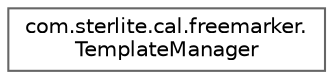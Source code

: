 digraph "Graphical Class Hierarchy"
{
 // LATEX_PDF_SIZE
  bgcolor="transparent";
  edge [fontname=Helvetica,fontsize=10,labelfontname=Helvetica,labelfontsize=10];
  node [fontname=Helvetica,fontsize=10,shape=box,height=0.2,width=0.4];
  rankdir="LR";
  Node0 [id="Node000000",label="com.sterlite.cal.freemarker.\lTemplateManager",height=0.2,width=0.4,color="grey40", fillcolor="white", style="filled",URL="$classcom_1_1sterlite_1_1cal_1_1freemarker_1_1_template_manager.html",tooltip=" "];
}
